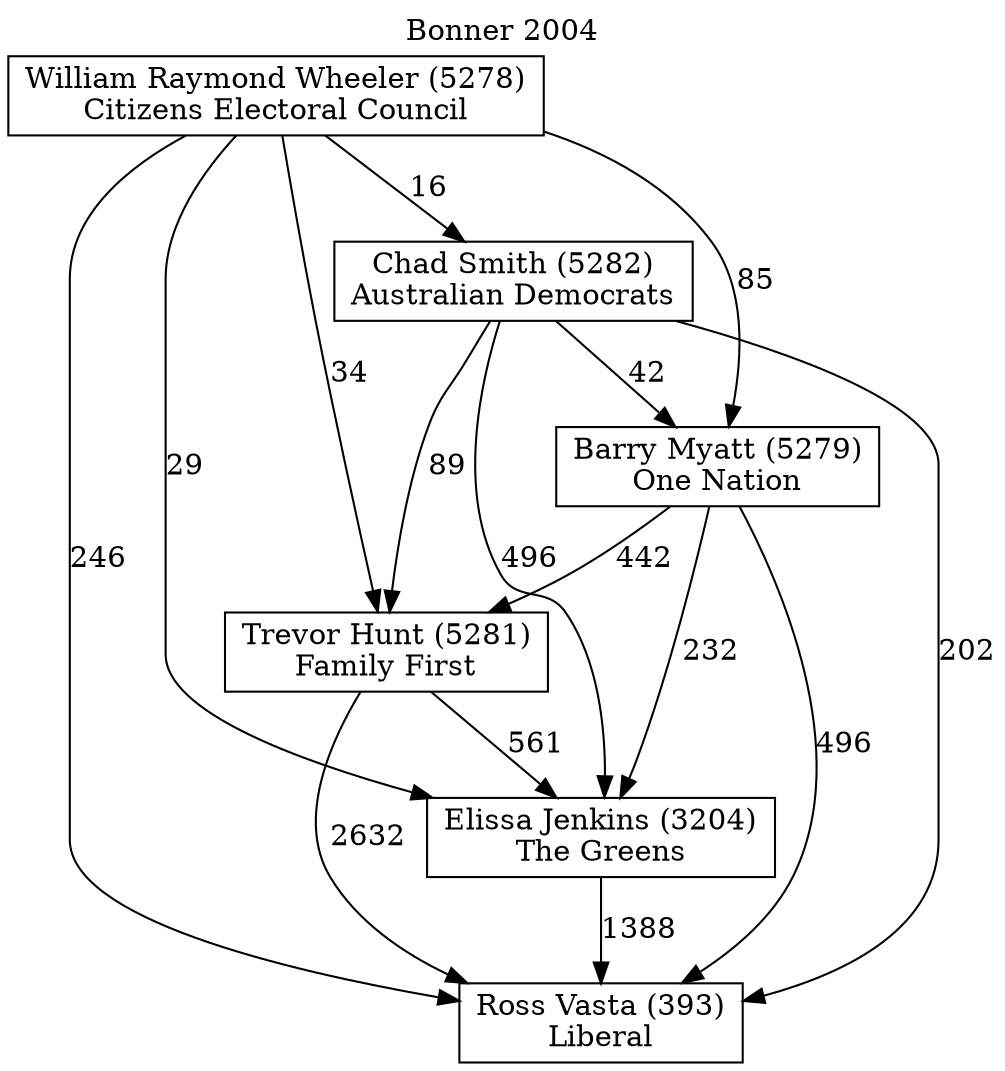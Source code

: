 // House preference flow
digraph "Ross Vasta (393)_Bonner_2004" {
	graph [label="Bonner 2004" labelloc=t mclimit=2]
	node [shape=box]
	"Ross Vasta (393)" [label="Ross Vasta (393)
Liberal"]
	"Elissa Jenkins (3204)" [label="Elissa Jenkins (3204)
The Greens"]
	"Trevor Hunt (5281)" [label="Trevor Hunt (5281)
Family First"]
	"Barry Myatt (5279)" [label="Barry Myatt (5279)
One Nation"]
	"Chad Smith (5282)" [label="Chad Smith (5282)
Australian Democrats"]
	"William Raymond Wheeler (5278)" [label="William Raymond Wheeler (5278)
Citizens Electoral Council"]
	"Elissa Jenkins (3204)" -> "Ross Vasta (393)" [label=1388]
	"Trevor Hunt (5281)" -> "Elissa Jenkins (3204)" [label=561]
	"Barry Myatt (5279)" -> "Trevor Hunt (5281)" [label=442]
	"Chad Smith (5282)" -> "Barry Myatt (5279)" [label=42]
	"William Raymond Wheeler (5278)" -> "Chad Smith (5282)" [label=16]
	"Trevor Hunt (5281)" -> "Ross Vasta (393)" [label=2632]
	"Barry Myatt (5279)" -> "Ross Vasta (393)" [label=496]
	"Chad Smith (5282)" -> "Ross Vasta (393)" [label=202]
	"William Raymond Wheeler (5278)" -> "Ross Vasta (393)" [label=246]
	"William Raymond Wheeler (5278)" -> "Barry Myatt (5279)" [label=85]
	"Chad Smith (5282)" -> "Trevor Hunt (5281)" [label=89]
	"William Raymond Wheeler (5278)" -> "Trevor Hunt (5281)" [label=34]
	"Barry Myatt (5279)" -> "Elissa Jenkins (3204)" [label=232]
	"Chad Smith (5282)" -> "Elissa Jenkins (3204)" [label=496]
	"William Raymond Wheeler (5278)" -> "Elissa Jenkins (3204)" [label=29]
}
